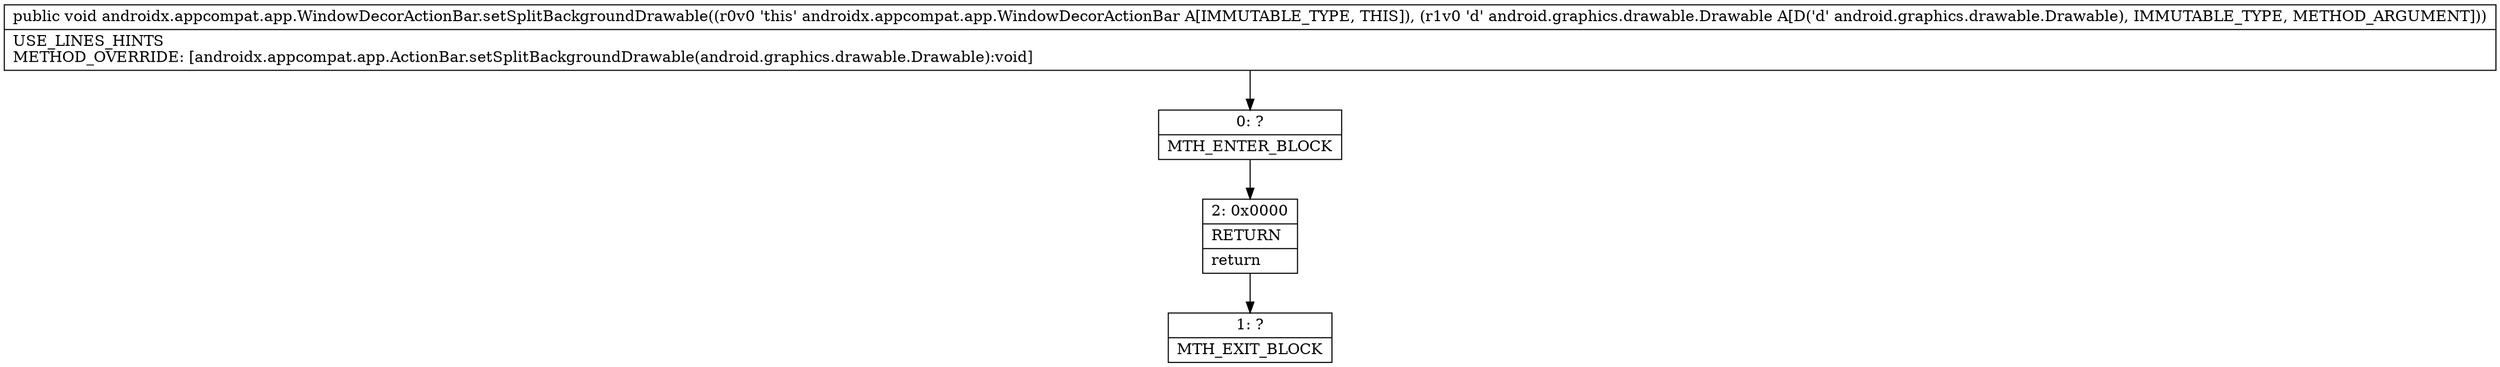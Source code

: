 digraph "CFG forandroidx.appcompat.app.WindowDecorActionBar.setSplitBackgroundDrawable(Landroid\/graphics\/drawable\/Drawable;)V" {
Node_0 [shape=record,label="{0\:\ ?|MTH_ENTER_BLOCK\l}"];
Node_2 [shape=record,label="{2\:\ 0x0000|RETURN\l|return\l}"];
Node_1 [shape=record,label="{1\:\ ?|MTH_EXIT_BLOCK\l}"];
MethodNode[shape=record,label="{public void androidx.appcompat.app.WindowDecorActionBar.setSplitBackgroundDrawable((r0v0 'this' androidx.appcompat.app.WindowDecorActionBar A[IMMUTABLE_TYPE, THIS]), (r1v0 'd' android.graphics.drawable.Drawable A[D('d' android.graphics.drawable.Drawable), IMMUTABLE_TYPE, METHOD_ARGUMENT]))  | USE_LINES_HINTS\lMETHOD_OVERRIDE: [androidx.appcompat.app.ActionBar.setSplitBackgroundDrawable(android.graphics.drawable.Drawable):void]\l}"];
MethodNode -> Node_0;Node_0 -> Node_2;
Node_2 -> Node_1;
}

